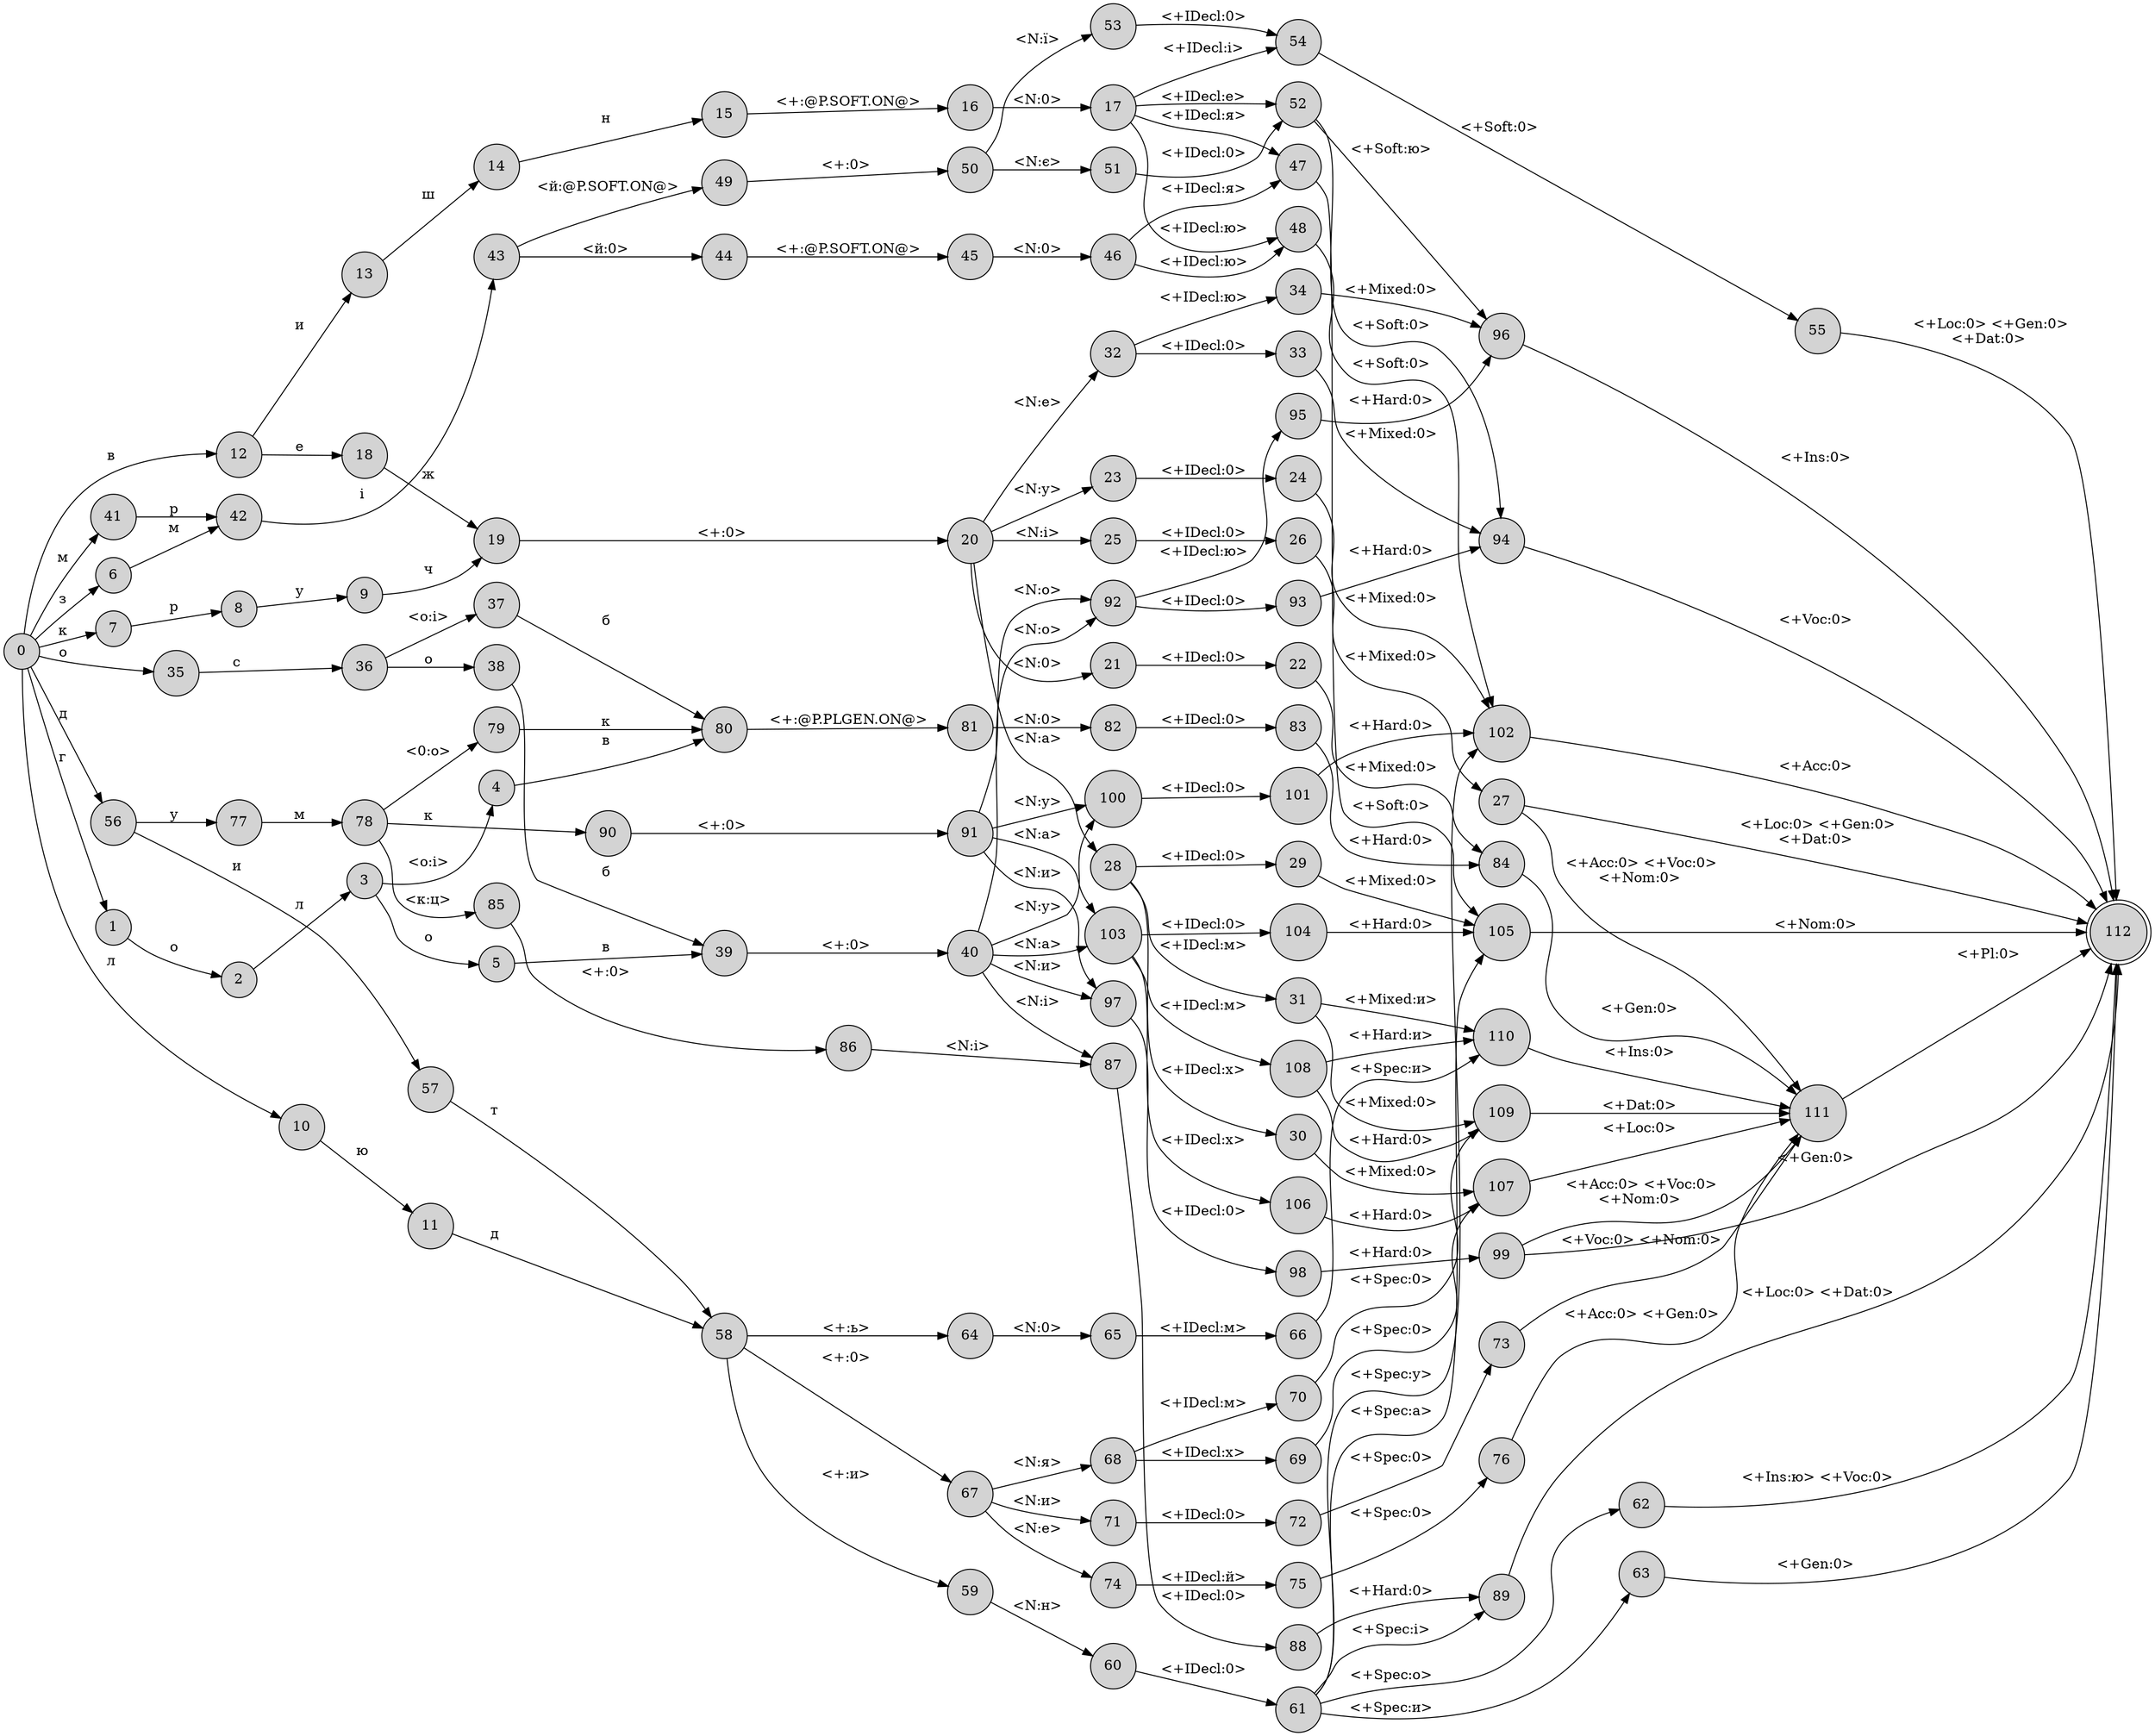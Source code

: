 digraph A {
rankdir = LR;
node [shape=circle,style=filled] 0
node [shape=circle,style=filled] 1
node [shape=circle,style=filled] 2
node [shape=circle,style=filled] 3
node [shape=circle,style=filled] 4
node [shape=circle,style=filled] 5
node [shape=circle,style=filled] 6
node [shape=circle,style=filled] 7
node [shape=circle,style=filled] 8
node [shape=circle,style=filled] 9
node [shape=circle,style=filled] 10
node [shape=circle,style=filled] 11
node [shape=circle,style=filled] 12
node [shape=circle,style=filled] 13
node [shape=circle,style=filled] 14
node [shape=circle,style=filled] 15
node [shape=circle,style=filled] 16
node [shape=circle,style=filled] 17
node [shape=circle,style=filled] 18
node [shape=circle,style=filled] 19
node [shape=circle,style=filled] 20
node [shape=circle,style=filled] 21
node [shape=circle,style=filled] 22
node [shape=circle,style=filled] 23
node [shape=circle,style=filled] 24
node [shape=circle,style=filled] 25
node [shape=circle,style=filled] 26
node [shape=circle,style=filled] 27
node [shape=circle,style=filled] 28
node [shape=circle,style=filled] 29
node [shape=circle,style=filled] 30
node [shape=circle,style=filled] 31
node [shape=circle,style=filled] 32
node [shape=circle,style=filled] 33
node [shape=circle,style=filled] 34
node [shape=circle,style=filled] 35
node [shape=circle,style=filled] 36
node [shape=circle,style=filled] 37
node [shape=circle,style=filled] 38
node [shape=circle,style=filled] 39
node [shape=circle,style=filled] 40
node [shape=circle,style=filled] 41
node [shape=circle,style=filled] 42
node [shape=circle,style=filled] 43
node [shape=circle,style=filled] 44
node [shape=circle,style=filled] 45
node [shape=circle,style=filled] 46
node [shape=circle,style=filled] 47
node [shape=circle,style=filled] 48
node [shape=circle,style=filled] 49
node [shape=circle,style=filled] 50
node [shape=circle,style=filled] 51
node [shape=circle,style=filled] 52
node [shape=circle,style=filled] 53
node [shape=circle,style=filled] 54
node [shape=circle,style=filled] 55
node [shape=circle,style=filled] 56
node [shape=circle,style=filled] 57
node [shape=circle,style=filled] 58
node [shape=circle,style=filled] 59
node [shape=circle,style=filled] 60
node [shape=circle,style=filled] 61
node [shape=circle,style=filled] 62
node [shape=circle,style=filled] 63
node [shape=circle,style=filled] 64
node [shape=circle,style=filled] 65
node [shape=circle,style=filled] 66
node [shape=circle,style=filled] 67
node [shape=circle,style=filled] 68
node [shape=circle,style=filled] 69
node [shape=circle,style=filled] 70
node [shape=circle,style=filled] 71
node [shape=circle,style=filled] 72
node [shape=circle,style=filled] 73
node [shape=circle,style=filled] 74
node [shape=circle,style=filled] 75
node [shape=circle,style=filled] 76
node [shape=circle,style=filled] 77
node [shape=circle,style=filled] 78
node [shape=circle,style=filled] 79
node [shape=circle,style=filled] 80
node [shape=circle,style=filled] 81
node [shape=circle,style=filled] 82
node [shape=circle,style=filled] 83
node [shape=circle,style=filled] 84
node [shape=circle,style=filled] 85
node [shape=circle,style=filled] 86
node [shape=circle,style=filled] 87
node [shape=circle,style=filled] 88
node [shape=circle,style=filled] 89
node [shape=circle,style=filled] 90
node [shape=circle,style=filled] 91
node [shape=circle,style=filled] 92
node [shape=circle,style=filled] 93
node [shape=circle,style=filled] 94
node [shape=circle,style=filled] 95
node [shape=circle,style=filled] 96
node [shape=circle,style=filled] 97
node [shape=circle,style=filled] 98
node [shape=circle,style=filled] 99
node [shape=circle,style=filled] 100
node [shape=circle,style=filled] 101
node [shape=circle,style=filled] 102
node [shape=circle,style=filled] 103
node [shape=circle,style=filled] 104
node [shape=circle,style=filled] 105
node [shape=circle,style=filled] 106
node [shape=circle,style=filled] 107
node [shape=circle,style=filled] 108
node [shape=circle,style=filled] 109
node [shape=circle,style=filled] 110
node [shape=circle,style=filled] 111
node [shape=doublecircle,style=filled] 112
0 -> 56 [label="д "];
0 -> 41 [label="м "];
0 -> 35 [label="о "];
0 -> 12 [label="в "];
0 -> 10 [label="л "];
0 -> 7 [label="к "];
0 -> 6 [label="з "];
0 -> 1 [label="г "];
1 -> 2 [label="о "];
2 -> 3 [label="л "];
3 -> 5 [label="о "];
3 -> 4 [label="<о:і> "];
4 -> 80 [label="в "];
5 -> 39 [label="в "];
6 -> 42 [label="м "];
7 -> 8 [label="р "];
8 -> 9 [label="у "];
9 -> 19 [label="ч "];
10 -> 11 [label="ю "];
11 -> 58 [label="д "];
12 -> 18 [label="е "];
12 -> 13 [label="и "];
13 -> 14 [label="ш "];
14 -> 15 [label="н "];
15 -> 16 [label="<+:@P.SOFT.ON@>\n"];
16 -> 17 [label="<N:0> "];
17 -> 48 [label="<+IDecl:ю> "];
17 -> 52 [label="<+IDecl:е> "];
17 -> 54 [label="<+IDecl:і> "];
17 -> 47 [label="<+IDecl:я> "];
18 -> 19 [label="ж "];
19 -> 20 [label="<+:0> "];
20 -> 32 [label="<N:е> "];
20 -> 28 [label="<N:а> "];
20 -> 25 [label="<N:і> "];
20 -> 23 [label="<N:у> "];
20 -> 21 [label="<N:0> "];
21 -> 22 [label="<+IDecl:0> "];
22 -> 84 [label="<+Mixed:0> "];
23 -> 24 [label="<+IDecl:0> "];
24 -> 102 [label="<+Mixed:0> "];
25 -> 26 [label="<+IDecl:0> "];
26 -> 27 [label="<+Mixed:0> "];
27 -> 112 [label="<+Loc:0> <+Gen:0>\n<+Dat:0> "];
27 -> 111 [label="<+Acc:0> <+Voc:0>\n<+Nom:0> "];
28 -> 31 [label="<+IDecl:м> "];
28 -> 30 [label="<+IDecl:х> "];
28 -> 29 [label="<+IDecl:0> "];
29 -> 105 [label="<+Mixed:0> "];
30 -> 107 [label="<+Mixed:0> "];
31 -> 110 [label="<+Mixed:и> "];
31 -> 109 [label="<+Mixed:0> "];
32 -> 34 [label="<+IDecl:ю> "];
32 -> 33 [label="<+IDecl:0> "];
33 -> 94 [label="<+Mixed:0> "];
34 -> 96 [label="<+Mixed:0> "];
35 -> 36 [label="с "];
36 -> 38 [label="о "];
36 -> 37 [label="<о:і> "];
37 -> 80 [label="б "];
38 -> 39 [label="б "];
39 -> 40 [label="<+:0> "];
40 -> 103 [label="<N:а> "];
40 -> 87 [label="<N:і> "];
40 -> 100 [label="<N:у> "];
40 -> 97 [label="<N:и> "];
40 -> 92 [label="<N:о> "];
41 -> 42 [label="р "];
42 -> 43 [label="і "];
43 -> 49 [label="<й:@P.SOFT.ON@>\n"];
43 -> 44 [label="<й:0> "];
44 -> 45 [label="<+:@P.SOFT.ON@>\n"];
45 -> 46 [label="<N:0> "];
46 -> 48 [label="<+IDecl:ю> "];
46 -> 47 [label="<+IDecl:я> "];
47 -> 105 [label="<+Soft:0> "];
48 -> 102 [label="<+Soft:0> "];
49 -> 50 [label="<+:0> "];
50 -> 53 [label="<N:ї> "];
50 -> 51 [label="<N:є> "];
51 -> 52 [label="<+IDecl:0> "];
52 -> 96 [label="<+Soft:ю> "];
52 -> 94 [label="<+Soft:0> "];
53 -> 54 [label="<+IDecl:0> "];
54 -> 55 [label="<+Soft:0> "];
55 -> 112 [label="<+Loc:0> <+Gen:0>\n<+Dat:0> "];
56 -> 77 [label="у "];
56 -> 57 [label="и "];
57 -> 58 [label="т "];
58 -> 67 [label="<+:0> "];
58 -> 64 [label="<+:ь> "];
58 -> 59 [label="<+:и> "];
59 -> 60 [label="<N:н> "];
60 -> 61 [label="<+IDecl:0> "];
61 -> 63 [label="<+Spec:и> "];
61 -> 62 [label="<+Spec:о> "];
61 -> 102 [label="<+Spec:у> "];
61 -> 89 [label="<+Spec:і> "];
61 -> 105 [label="<+Spec:а> "];
62 -> 112 [label="<+Ins:ю> <+Voc:0>\n"];
63 -> 112 [label="<+Gen:0> "];
64 -> 65 [label="<N:0> "];
65 -> 66 [label="<+IDecl:м> "];
66 -> 110 [label="<+Spec:и> "];
67 -> 74 [label="<N:е> "];
67 -> 71 [label="<N:и> "];
67 -> 68 [label="<N:я> "];
68 -> 70 [label="<+IDecl:м> "];
68 -> 69 [label="<+IDecl:х> "];
69 -> 107 [label="<+Spec:0> "];
70 -> 109 [label="<+Spec:0> "];
71 -> 72 [label="<+IDecl:0> "];
72 -> 73 [label="<+Spec:0> "];
73 -> 111 [label="<+Voc:0> <+Nom:0>\n"];
74 -> 75 [label="<+IDecl:й> "];
75 -> 76 [label="<+Spec:0> "];
76 -> 111 [label="<+Acc:0> <+Gen:0>\n"];
77 -> 78 [label="м "];
78 -> 90 [label="к "];
78 -> 85 [label="<к:ц> "];
78 -> 79 [label="<0:о> "];
79 -> 80 [label="к "];
80 -> 81 [label="<+:@P.PLGEN.ON@>\n"];
81 -> 82 [label="<N:0> "];
82 -> 83 [label="<+IDecl:0> "];
83 -> 84 [label="<+Hard:0> "];
84 -> 111 [label="<+Gen:0> "];
85 -> 86 [label="<+:0> "];
86 -> 87 [label="<N:і> "];
87 -> 88 [label="<+IDecl:0> "];
88 -> 89 [label="<+Hard:0> "];
89 -> 112 [label="<+Loc:0> <+Dat:0>\n"];
90 -> 91 [label="<+:0> "];
91 -> 103 [label="<N:а> "];
91 -> 100 [label="<N:у> "];
91 -> 97 [label="<N:и> "];
91 -> 92 [label="<N:о> "];
92 -> 95 [label="<+IDecl:ю> "];
92 -> 93 [label="<+IDecl:0> "];
93 -> 94 [label="<+Hard:0> "];
94 -> 112 [label="<+Voc:0> "];
95 -> 96 [label="<+Hard:0> "];
96 -> 112 [label="<+Ins:0> "];
97 -> 98 [label="<+IDecl:0> "];
98 -> 99 [label="<+Hard:0> "];
99 -> 111 [label="<+Acc:0> <+Voc:0>\n<+Nom:0> "];
99 -> 112 [label="<+Gen:0> "];
100 -> 101 [label="<+IDecl:0> "];
101 -> 102 [label="<+Hard:0> "];
102 -> 112 [label="<+Acc:0> "];
103 -> 108 [label="<+IDecl:м> "];
103 -> 106 [label="<+IDecl:х> "];
103 -> 104 [label="<+IDecl:0> "];
104 -> 105 [label="<+Hard:0> "];
105 -> 112 [label="<+Nom:0> "];
106 -> 107 [label="<+Hard:0> "];
107 -> 111 [label="<+Loc:0> "];
108 -> 110 [label="<+Hard:и> "];
108 -> 109 [label="<+Hard:0> "];
109 -> 111 [label="<+Dat:0> "];
110 -> 111 [label="<+Ins:0> "];
111 -> 112 [label="<+Pl:0> "];
}
